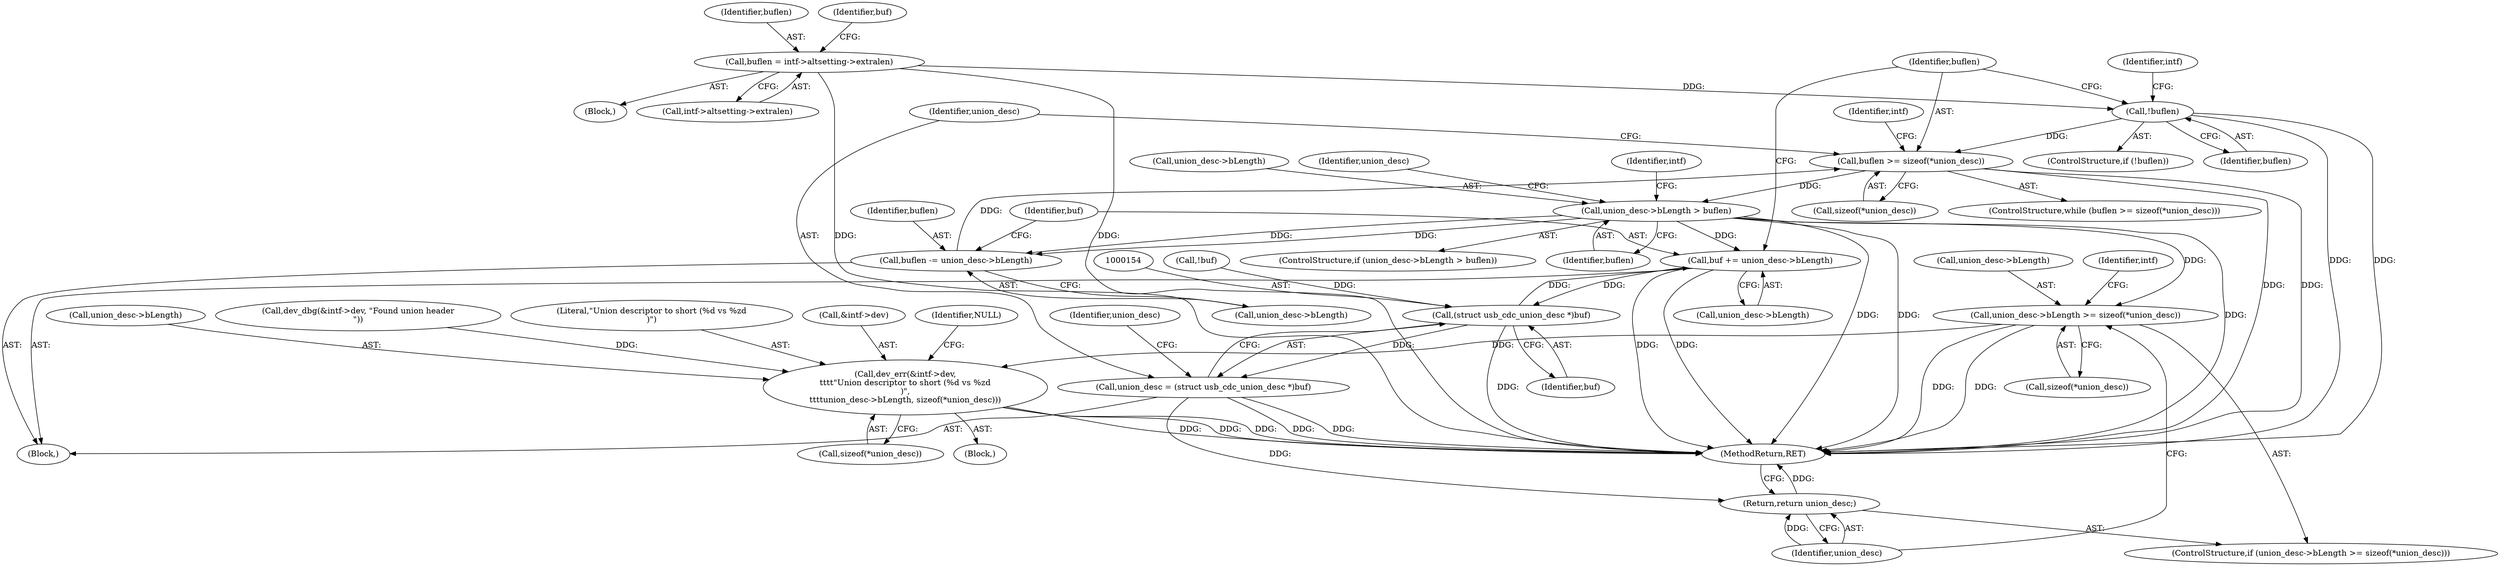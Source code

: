 digraph "0_linux_ea04efee7635c9120d015dcdeeeb6988130cb67a@API" {
"1000145" [label="(Call,buflen >= sizeof(*union_desc))"];
"1000133" [label="(Call,!buflen)"];
"1000112" [label="(Call,buflen = intf->altsetting->extralen)"];
"1000214" [label="(Call,buflen -= union_desc->bLength)"];
"1000157" [label="(Call,union_desc->bLength > buflen)"];
"1000145" [label="(Call,buflen >= sizeof(*union_desc))"];
"1000191" [label="(Call,union_desc->bLength >= sizeof(*union_desc))"];
"1000200" [label="(Call,dev_err(&intf->dev,\n\t\t\t\t\"Union descriptor to short (%d vs %zd\n)\",\n\t\t\t\tunion_desc->bLength, sizeof(*union_desc)))"];
"1000219" [label="(Call,buf += union_desc->bLength)"];
"1000153" [label="(Call,(struct usb_cdc_union_desc *)buf)"];
"1000151" [label="(Call,union_desc = (struct usb_cdc_union_desc *)buf)"];
"1000198" [label="(Return,return union_desc;)"];
"1000209" [label="(Call,sizeof(*union_desc))"];
"1000227" [label="(Identifier,intf)"];
"1000133" [label="(Call,!buflen)"];
"1000190" [label="(ControlStructure,if (union_desc->bLength >= sizeof(*union_desc)))"];
"1000161" [label="(Identifier,buflen)"];
"1000151" [label="(Call,union_desc = (struct usb_cdc_union_desc *)buf)"];
"1000192" [label="(Call,union_desc->bLength)"];
"1000156" [label="(ControlStructure,if (union_desc->bLength > buflen))"];
"1000114" [label="(Call,intf->altsetting->extralen)"];
"1000220" [label="(Identifier,buf)"];
"1000150" [label="(Block,)"];
"1000200" [label="(Call,dev_err(&intf->dev,\n\t\t\t\t\"Union descriptor to short (%d vs %zd\n)\",\n\t\t\t\tunion_desc->bLength, sizeof(*union_desc)))"];
"1000134" [label="(Identifier,buflen)"];
"1000184" [label="(Call,dev_dbg(&intf->dev, \"Found union header\n\"))"];
"1000195" [label="(Call,sizeof(*union_desc))"];
"1000203" [label="(Identifier,intf)"];
"1000152" [label="(Identifier,union_desc)"];
"1000166" [label="(Identifier,intf)"];
"1000155" [label="(Identifier,buf)"];
"1000159" [label="(Identifier,union_desc)"];
"1000191" [label="(Call,union_desc->bLength >= sizeof(*union_desc))"];
"1000198" [label="(Return,return union_desc;)"];
"1000219" [label="(Call,buf += union_desc->bLength)"];
"1000145" [label="(Call,buflen >= sizeof(*union_desc))"];
"1000214" [label="(Call,buflen -= union_desc->bLength)"];
"1000157" [label="(Call,union_desc->bLength > buflen)"];
"1000183" [label="(Block,)"];
"1000144" [label="(ControlStructure,while (buflen >= sizeof(*union_desc)))"];
"1000205" [label="(Literal,\"Union descriptor to short (%d vs %zd\n)\")"];
"1000201" [label="(Call,&intf->dev)"];
"1000213" [label="(Identifier,NULL)"];
"1000146" [label="(Identifier,buflen)"];
"1000121" [label="(Call,!buf)"];
"1000112" [label="(Call,buflen = intf->altsetting->extralen)"];
"1000221" [label="(Call,union_desc->bLength)"];
"1000139" [label="(Identifier,intf)"];
"1000215" [label="(Identifier,buflen)"];
"1000158" [label="(Call,union_desc->bLength)"];
"1000175" [label="(Identifier,union_desc)"];
"1000206" [label="(Call,union_desc->bLength)"];
"1000102" [label="(Block,)"];
"1000113" [label="(Identifier,buflen)"];
"1000153" [label="(Call,(struct usb_cdc_union_desc *)buf)"];
"1000132" [label="(ControlStructure,if (!buflen))"];
"1000232" [label="(MethodReturn,RET)"];
"1000122" [label="(Identifier,buf)"];
"1000216" [label="(Call,union_desc->bLength)"];
"1000147" [label="(Call,sizeof(*union_desc))"];
"1000199" [label="(Identifier,union_desc)"];
"1000145" -> "1000144"  [label="AST: "];
"1000145" -> "1000147"  [label="CFG: "];
"1000146" -> "1000145"  [label="AST: "];
"1000147" -> "1000145"  [label="AST: "];
"1000152" -> "1000145"  [label="CFG: "];
"1000227" -> "1000145"  [label="CFG: "];
"1000145" -> "1000232"  [label="DDG: "];
"1000145" -> "1000232"  [label="DDG: "];
"1000133" -> "1000145"  [label="DDG: "];
"1000214" -> "1000145"  [label="DDG: "];
"1000145" -> "1000157"  [label="DDG: "];
"1000133" -> "1000132"  [label="AST: "];
"1000133" -> "1000134"  [label="CFG: "];
"1000134" -> "1000133"  [label="AST: "];
"1000139" -> "1000133"  [label="CFG: "];
"1000146" -> "1000133"  [label="CFG: "];
"1000133" -> "1000232"  [label="DDG: "];
"1000133" -> "1000232"  [label="DDG: "];
"1000112" -> "1000133"  [label="DDG: "];
"1000112" -> "1000102"  [label="AST: "];
"1000112" -> "1000114"  [label="CFG: "];
"1000113" -> "1000112"  [label="AST: "];
"1000114" -> "1000112"  [label="AST: "];
"1000122" -> "1000112"  [label="CFG: "];
"1000112" -> "1000232"  [label="DDG: "];
"1000112" -> "1000232"  [label="DDG: "];
"1000214" -> "1000150"  [label="AST: "];
"1000214" -> "1000216"  [label="CFG: "];
"1000215" -> "1000214"  [label="AST: "];
"1000216" -> "1000214"  [label="AST: "];
"1000220" -> "1000214"  [label="CFG: "];
"1000157" -> "1000214"  [label="DDG: "];
"1000157" -> "1000214"  [label="DDG: "];
"1000157" -> "1000156"  [label="AST: "];
"1000157" -> "1000161"  [label="CFG: "];
"1000158" -> "1000157"  [label="AST: "];
"1000161" -> "1000157"  [label="AST: "];
"1000166" -> "1000157"  [label="CFG: "];
"1000175" -> "1000157"  [label="CFG: "];
"1000157" -> "1000232"  [label="DDG: "];
"1000157" -> "1000232"  [label="DDG: "];
"1000157" -> "1000232"  [label="DDG: "];
"1000157" -> "1000191"  [label="DDG: "];
"1000157" -> "1000219"  [label="DDG: "];
"1000191" -> "1000190"  [label="AST: "];
"1000191" -> "1000195"  [label="CFG: "];
"1000192" -> "1000191"  [label="AST: "];
"1000195" -> "1000191"  [label="AST: "];
"1000199" -> "1000191"  [label="CFG: "];
"1000203" -> "1000191"  [label="CFG: "];
"1000191" -> "1000232"  [label="DDG: "];
"1000191" -> "1000232"  [label="DDG: "];
"1000191" -> "1000200"  [label="DDG: "];
"1000200" -> "1000183"  [label="AST: "];
"1000200" -> "1000209"  [label="CFG: "];
"1000201" -> "1000200"  [label="AST: "];
"1000205" -> "1000200"  [label="AST: "];
"1000206" -> "1000200"  [label="AST: "];
"1000209" -> "1000200"  [label="AST: "];
"1000213" -> "1000200"  [label="CFG: "];
"1000200" -> "1000232"  [label="DDG: "];
"1000200" -> "1000232"  [label="DDG: "];
"1000200" -> "1000232"  [label="DDG: "];
"1000184" -> "1000200"  [label="DDG: "];
"1000219" -> "1000150"  [label="AST: "];
"1000219" -> "1000221"  [label="CFG: "];
"1000220" -> "1000219"  [label="AST: "];
"1000221" -> "1000219"  [label="AST: "];
"1000146" -> "1000219"  [label="CFG: "];
"1000219" -> "1000232"  [label="DDG: "];
"1000219" -> "1000232"  [label="DDG: "];
"1000219" -> "1000153"  [label="DDG: "];
"1000153" -> "1000219"  [label="DDG: "];
"1000153" -> "1000151"  [label="AST: "];
"1000153" -> "1000155"  [label="CFG: "];
"1000154" -> "1000153"  [label="AST: "];
"1000155" -> "1000153"  [label="AST: "];
"1000151" -> "1000153"  [label="CFG: "];
"1000153" -> "1000232"  [label="DDG: "];
"1000153" -> "1000151"  [label="DDG: "];
"1000121" -> "1000153"  [label="DDG: "];
"1000151" -> "1000150"  [label="AST: "];
"1000152" -> "1000151"  [label="AST: "];
"1000159" -> "1000151"  [label="CFG: "];
"1000151" -> "1000232"  [label="DDG: "];
"1000151" -> "1000232"  [label="DDG: "];
"1000151" -> "1000198"  [label="DDG: "];
"1000198" -> "1000190"  [label="AST: "];
"1000198" -> "1000199"  [label="CFG: "];
"1000199" -> "1000198"  [label="AST: "];
"1000232" -> "1000198"  [label="CFG: "];
"1000198" -> "1000232"  [label="DDG: "];
"1000199" -> "1000198"  [label="DDG: "];
}
